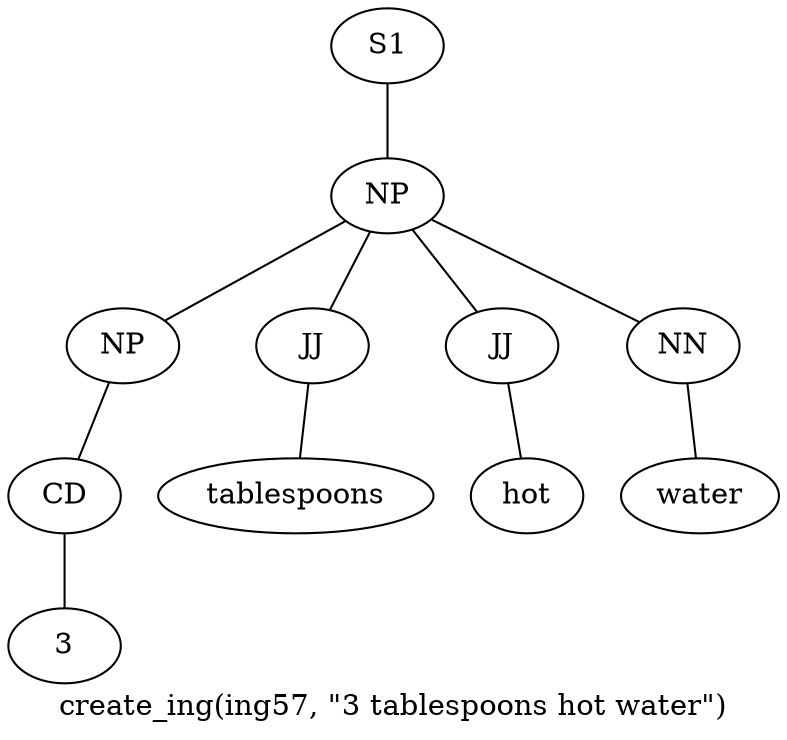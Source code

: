 graph SyntaxGraph {
	label = "create_ing(ing57, \"3 tablespoons hot water\")";
	Node0 [label="S1"];
	Node1 [label="NP"];
	Node2 [label="NP"];
	Node3 [label="CD"];
	Node4 [label="3"];
	Node5 [label="JJ"];
	Node6 [label="tablespoons"];
	Node7 [label="JJ"];
	Node8 [label="hot"];
	Node9 [label="NN"];
	Node10 [label="water"];

	Node0 -- Node1;
	Node1 -- Node2;
	Node1 -- Node5;
	Node1 -- Node7;
	Node1 -- Node9;
	Node2 -- Node3;
	Node3 -- Node4;
	Node5 -- Node6;
	Node7 -- Node8;
	Node9 -- Node10;
}